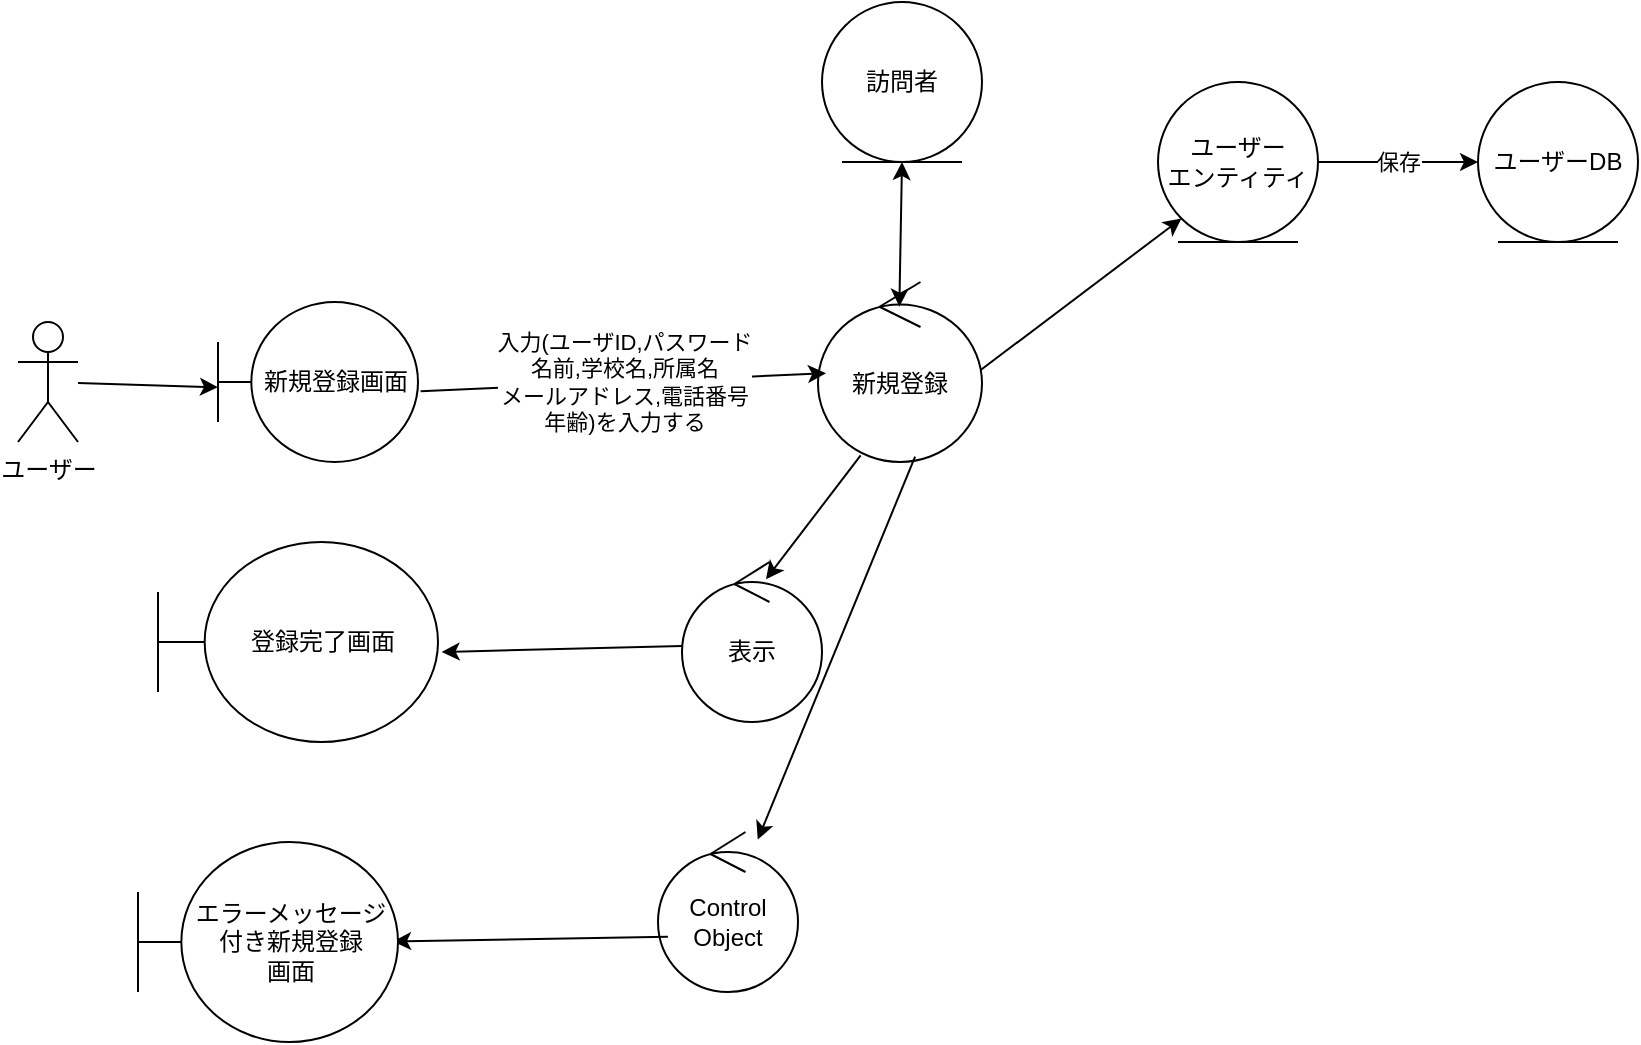 <mxfile version="26.2.2">
  <diagram name="ページ1" id="Y4fi4OfuNRBwAO22fUFv">
    <mxGraphModel dx="1576" dy="1032" grid="1" gridSize="10" guides="1" tooltips="1" connect="1" arrows="1" fold="1" page="1" pageScale="1" pageWidth="827" pageHeight="1169" math="0" shadow="0">
      <root>
        <mxCell id="0" />
        <mxCell id="1" parent="0" />
        <mxCell id="3sdHCL8Q7d2FP8Hg-KWN-9" value="ユーザー" style="shape=umlActor;verticalLabelPosition=bottom;verticalAlign=top;html=1;" vertex="1" parent="1">
          <mxGeometry x="40" y="250" width="30" height="60" as="geometry" />
        </mxCell>
        <mxCell id="3sdHCL8Q7d2FP8Hg-KWN-11" value="" style="endArrow=classic;html=1;rounded=0;entryX=0;entryY=0.533;entryDx=0;entryDy=0;entryPerimeter=0;" edge="1" parent="1" source="3sdHCL8Q7d2FP8Hg-KWN-9" target="3sdHCL8Q7d2FP8Hg-KWN-12">
          <mxGeometry width="50" height="50" relative="1" as="geometry">
            <mxPoint x="380" y="290" as="sourcePoint" />
            <mxPoint x="340" y="210" as="targetPoint" />
          </mxGeometry>
        </mxCell>
        <mxCell id="3sdHCL8Q7d2FP8Hg-KWN-12" value="新規登録画面" style="shape=umlBoundary;whiteSpace=wrap;html=1;" vertex="1" parent="1">
          <mxGeometry x="140" y="240" width="100" height="80" as="geometry" />
        </mxCell>
        <mxCell id="3sdHCL8Q7d2FP8Hg-KWN-14" value="新規登録" style="ellipse;shape=umlControl;whiteSpace=wrap;html=1;" vertex="1" parent="1">
          <mxGeometry x="440" y="230" width="82" height="90" as="geometry" />
        </mxCell>
        <mxCell id="3sdHCL8Q7d2FP8Hg-KWN-16" value="入力(ユーザID,パスワード&lt;div&gt;名前,学校名,所属名&lt;/div&gt;&lt;div&gt;メールアドレス,電話番号&lt;/div&gt;&lt;div&gt;年齢)を入力する&lt;/div&gt;" style="endArrow=classic;html=1;rounded=0;exitX=1.013;exitY=0.558;exitDx=0;exitDy=0;exitPerimeter=0;entryX=0.049;entryY=0.507;entryDx=0;entryDy=0;entryPerimeter=0;" edge="1" parent="1" source="3sdHCL8Q7d2FP8Hg-KWN-12" target="3sdHCL8Q7d2FP8Hg-KWN-14">
          <mxGeometry relative="1" as="geometry">
            <mxPoint x="360" y="220" as="sourcePoint" />
            <mxPoint x="460" y="220" as="targetPoint" />
          </mxGeometry>
        </mxCell>
        <mxCell id="3sdHCL8Q7d2FP8Hg-KWN-29" value="" style="endArrow=classic;startArrow=classic;html=1;rounded=0;exitX=0.496;exitY=0.137;exitDx=0;exitDy=0;exitPerimeter=0;entryX=0.5;entryY=1;entryDx=0;entryDy=0;" edge="1" parent="1" source="3sdHCL8Q7d2FP8Hg-KWN-14" target="3sdHCL8Q7d2FP8Hg-KWN-30">
          <mxGeometry width="50" height="50" relative="1" as="geometry">
            <mxPoint x="420" y="230" as="sourcePoint" />
            <mxPoint x="480" y="180" as="targetPoint" />
          </mxGeometry>
        </mxCell>
        <mxCell id="3sdHCL8Q7d2FP8Hg-KWN-30" value="訪問者" style="ellipse;shape=umlEntity;whiteSpace=wrap;html=1;" vertex="1" parent="1">
          <mxGeometry x="442" y="90" width="80" height="80" as="geometry" />
        </mxCell>
        <mxCell id="3sdHCL8Q7d2FP8Hg-KWN-32" value="" style="endArrow=classic;html=1;rounded=0;exitX=0.992;exitY=0.489;exitDx=0;exitDy=0;exitPerimeter=0;entryX=0;entryY=1;entryDx=0;entryDy=0;" edge="1" parent="1" source="3sdHCL8Q7d2FP8Hg-KWN-14" target="3sdHCL8Q7d2FP8Hg-KWN-33">
          <mxGeometry width="50" height="50" relative="1" as="geometry">
            <mxPoint x="410" y="230" as="sourcePoint" />
            <mxPoint x="590" y="200" as="targetPoint" />
          </mxGeometry>
        </mxCell>
        <mxCell id="3sdHCL8Q7d2FP8Hg-KWN-33" value="ユーザー&lt;div&gt;エンティティ&lt;/div&gt;" style="ellipse;shape=umlEntity;whiteSpace=wrap;html=1;" vertex="1" parent="1">
          <mxGeometry x="610" y="130" width="80" height="80" as="geometry" />
        </mxCell>
        <mxCell id="3sdHCL8Q7d2FP8Hg-KWN-35" value="保存" style="endArrow=classic;html=1;rounded=0;exitX=1;exitY=0.5;exitDx=0;exitDy=0;entryX=0;entryY=0.5;entryDx=0;entryDy=0;" edge="1" parent="1" source="3sdHCL8Q7d2FP8Hg-KWN-33" target="3sdHCL8Q7d2FP8Hg-KWN-37">
          <mxGeometry relative="1" as="geometry">
            <mxPoint x="390" y="210" as="sourcePoint" />
            <mxPoint x="750" y="170" as="targetPoint" />
          </mxGeometry>
        </mxCell>
        <mxCell id="3sdHCL8Q7d2FP8Hg-KWN-37" value="ユーザーDB" style="ellipse;shape=umlEntity;whiteSpace=wrap;html=1;" vertex="1" parent="1">
          <mxGeometry x="770" y="130" width="80" height="80" as="geometry" />
        </mxCell>
        <mxCell id="3sdHCL8Q7d2FP8Hg-KWN-38" value="表示" style="ellipse;shape=umlControl;whiteSpace=wrap;html=1;" vertex="1" parent="1">
          <mxGeometry x="372" y="370" width="70" height="80" as="geometry" />
        </mxCell>
        <mxCell id="3sdHCL8Q7d2FP8Hg-KWN-39" value="" style="endArrow=classic;html=1;rounded=0;entryX=0.6;entryY=0.108;entryDx=0;entryDy=0;entryPerimeter=0;exitX=0.26;exitY=0.963;exitDx=0;exitDy=0;exitPerimeter=0;" edge="1" parent="1" source="3sdHCL8Q7d2FP8Hg-KWN-14" target="3sdHCL8Q7d2FP8Hg-KWN-38">
          <mxGeometry width="50" height="50" relative="1" as="geometry">
            <mxPoint x="450" y="330" as="sourcePoint" />
            <mxPoint x="500" y="280" as="targetPoint" />
          </mxGeometry>
        </mxCell>
        <mxCell id="3sdHCL8Q7d2FP8Hg-KWN-40" value="登録完了画面" style="shape=umlBoundary;whiteSpace=wrap;html=1;" vertex="1" parent="1">
          <mxGeometry x="110" y="360" width="140" height="100" as="geometry" />
        </mxCell>
        <mxCell id="3sdHCL8Q7d2FP8Hg-KWN-41" value="" style="endArrow=classic;html=1;rounded=0;entryX=1.013;entryY=0.55;entryDx=0;entryDy=0;entryPerimeter=0;exitX=0;exitY=0.525;exitDx=0;exitDy=0;exitPerimeter=0;" edge="1" parent="1" source="3sdHCL8Q7d2FP8Hg-KWN-38" target="3sdHCL8Q7d2FP8Hg-KWN-40">
          <mxGeometry width="50" height="50" relative="1" as="geometry">
            <mxPoint x="450" y="330" as="sourcePoint" />
            <mxPoint x="500" y="280" as="targetPoint" />
          </mxGeometry>
        </mxCell>
        <mxCell id="3sdHCL8Q7d2FP8Hg-KWN-42" value="" style="endArrow=classic;html=1;rounded=0;exitX=0.592;exitY=0.97;exitDx=0;exitDy=0;exitPerimeter=0;" edge="1" parent="1" source="3sdHCL8Q7d2FP8Hg-KWN-14" target="3sdHCL8Q7d2FP8Hg-KWN-43">
          <mxGeometry width="50" height="50" relative="1" as="geometry">
            <mxPoint x="410" y="550" as="sourcePoint" />
            <mxPoint x="470" y="510" as="targetPoint" />
          </mxGeometry>
        </mxCell>
        <mxCell id="3sdHCL8Q7d2FP8Hg-KWN-43" value="Control Object" style="ellipse;shape=umlControl;whiteSpace=wrap;html=1;" vertex="1" parent="1">
          <mxGeometry x="360" y="505" width="70" height="80" as="geometry" />
        </mxCell>
        <mxCell id="3sdHCL8Q7d2FP8Hg-KWN-44" value="" style="endArrow=classic;html=1;rounded=0;exitX=0.071;exitY=0.654;exitDx=0;exitDy=0;exitPerimeter=0;entryX=0.981;entryY=0.497;entryDx=0;entryDy=0;entryPerimeter=0;" edge="1" parent="1" source="3sdHCL8Q7d2FP8Hg-KWN-43" target="3sdHCL8Q7d2FP8Hg-KWN-45">
          <mxGeometry width="50" height="50" relative="1" as="geometry">
            <mxPoint x="410" y="550" as="sourcePoint" />
            <mxPoint x="240" y="557" as="targetPoint" />
          </mxGeometry>
        </mxCell>
        <mxCell id="3sdHCL8Q7d2FP8Hg-KWN-45" value="エラーメッセージ付き新規登録&lt;div&gt;画面&lt;/div&gt;" style="shape=umlBoundary;whiteSpace=wrap;html=1;" vertex="1" parent="1">
          <mxGeometry x="100" y="510" width="130" height="100" as="geometry" />
        </mxCell>
      </root>
    </mxGraphModel>
  </diagram>
</mxfile>
